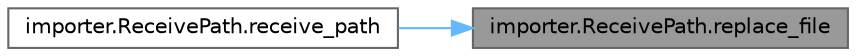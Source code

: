 digraph "importer.ReceivePath.replace_file"
{
 // LATEX_PDF_SIZE
  bgcolor="transparent";
  edge [fontname=Helvetica,fontsize=10,labelfontname=Helvetica,labelfontsize=10];
  node [fontname=Helvetica,fontsize=10,shape=box,height=0.2,width=0.4];
  rankdir="RL";
  Node1 [id="Node000001",label="importer.ReceivePath.replace_file",height=0.2,width=0.4,color="gray40", fillcolor="grey60", style="filled", fontcolor="black",tooltip=" "];
  Node1 -> Node2 [id="edge1_Node000001_Node000002",dir="back",color="steelblue1",style="solid",tooltip=" "];
  Node2 [id="Node000002",label="importer.ReceivePath.receive_path",height=0.2,width=0.4,color="grey40", fillcolor="white", style="filled",URL="$namespaceimporter_1_1_receive_path.html#aa2e669a7c3135476cff24b6c6b8014da",tooltip=" "];
}
